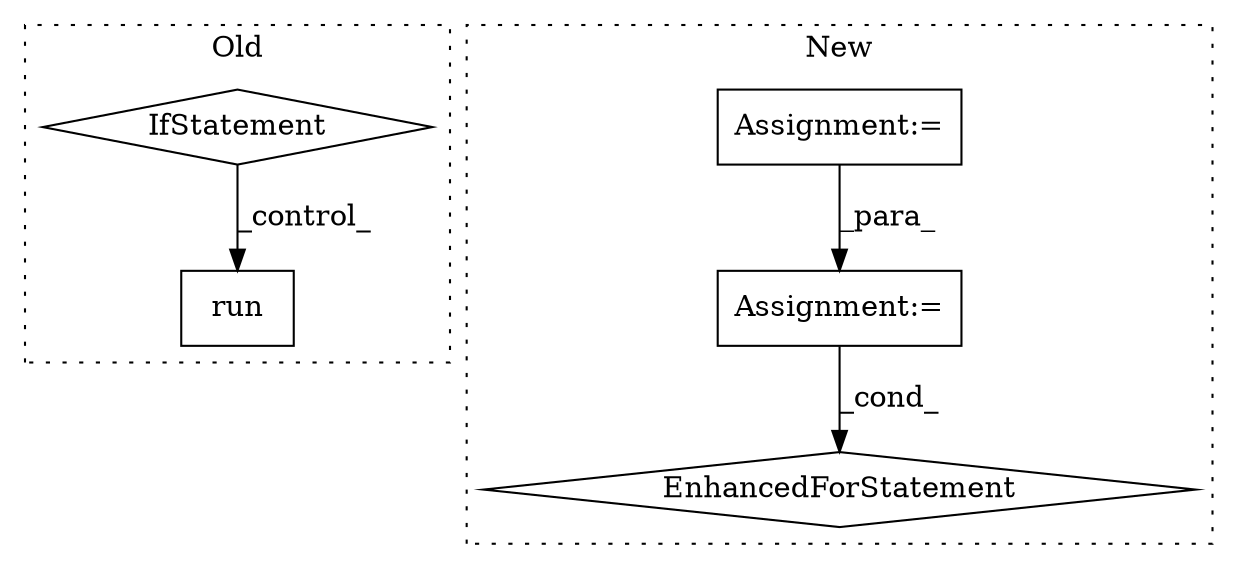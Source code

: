 digraph G {
subgraph cluster0 {
1 [label="run" a="32" s="23897,23993" l="4,1" shape="box"];
5 [label="IfStatement" a="25" s="23786,23864" l="4,2" shape="diamond"];
label = "Old";
style="dotted";
}
subgraph cluster1 {
2 [label="EnhancedForStatement" a="70" s="23781,23907" l="69,2" shape="diamond"];
3 [label="Assignment:=" a="7" s="23781,23907" l="69,2" shape="box"];
4 [label="Assignment:=" a="7" s="22527" l="1" shape="box"];
label = "New";
style="dotted";
}
3 -> 2 [label="_cond_"];
4 -> 3 [label="_para_"];
5 -> 1 [label="_control_"];
}